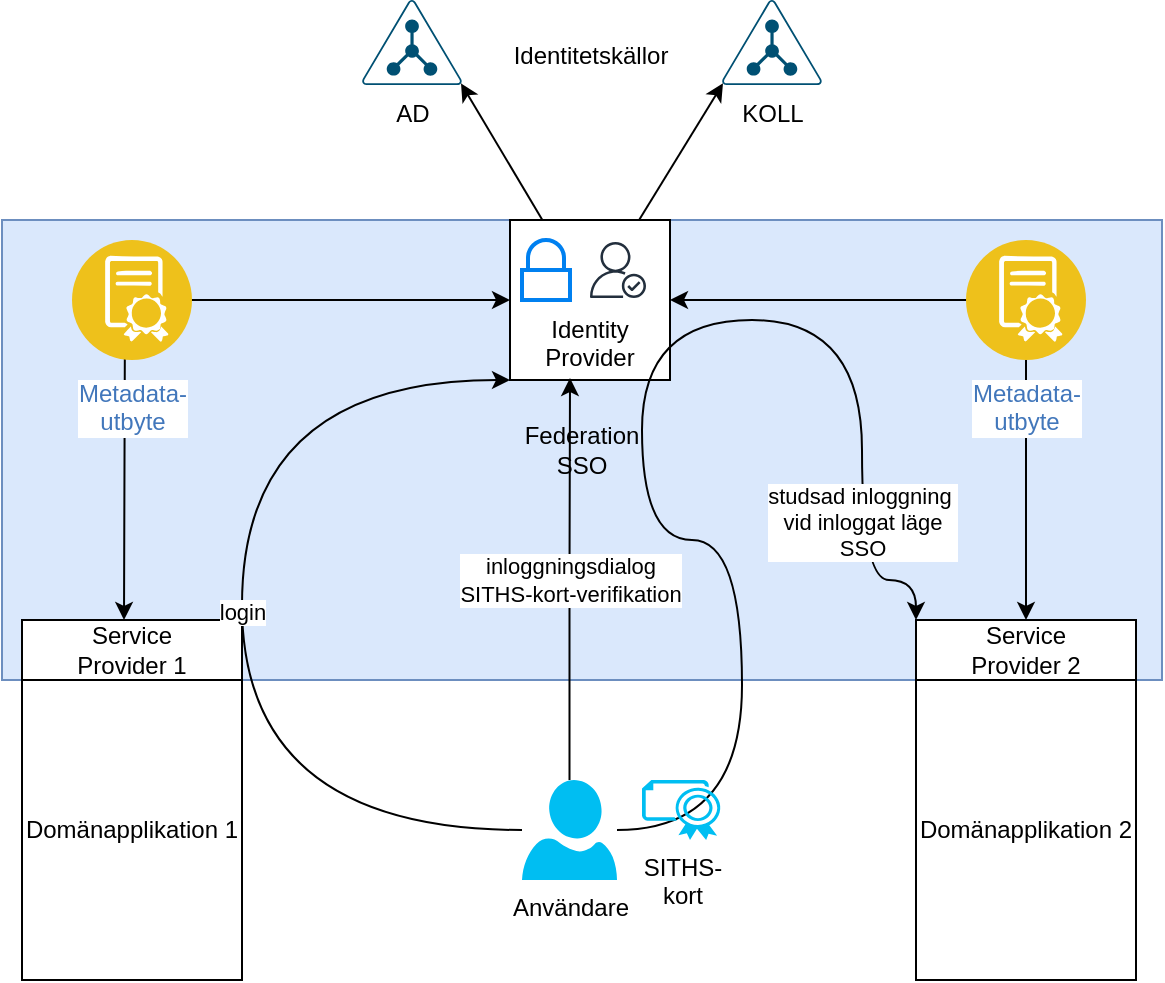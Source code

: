 <mxfile version="24.7.7">
  <diagram name="Sida-1" id="RdJLS9GGSDhxWauPwOrX">
    <mxGraphModel dx="1380" dy="763" grid="1" gridSize="10" guides="1" tooltips="1" connect="1" arrows="1" fold="1" page="1" pageScale="1" pageWidth="827" pageHeight="1169" math="0" shadow="0">
      <root>
        <mxCell id="0" />
        <mxCell id="1" parent="0" />
        <mxCell id="T-CoUlsQ0zNCIP5Rp3Ct-22" value="Federation&lt;div&gt;SSO&lt;/div&gt;" style="rounded=0;whiteSpace=wrap;html=1;fillColor=#dae8fc;strokeColor=#6c8ebf;" parent="1" vertex="1">
          <mxGeometry x="120" y="200" width="580" height="230" as="geometry" />
        </mxCell>
        <mxCell id="T-CoUlsQ0zNCIP5Rp3Ct-1" value="AD" style="points=[[0.5,0,0],[0.765,0.48,0],[0.99,0.98,0],[0.5,1,0],[0.01,0.98,0],[0.235,0.48,0]];verticalLabelPosition=bottom;sketch=0;html=1;verticalAlign=top;aspect=fixed;align=center;pointerEvents=1;shape=mxgraph.cisco19.ldap;fillColor=#005073;strokeColor=none;" parent="1" vertex="1">
          <mxGeometry x="300" y="90" width="50" height="42.5" as="geometry" />
        </mxCell>
        <mxCell id="T-CoUlsQ0zNCIP5Rp3Ct-2" value="KOLL" style="points=[[0.5,0,0],[0.765,0.48,0],[0.99,0.98,0],[0.5,1,0],[0.01,0.98,0],[0.235,0.48,0]];verticalLabelPosition=bottom;sketch=0;html=1;verticalAlign=top;aspect=fixed;align=center;pointerEvents=1;shape=mxgraph.cisco19.ldap;fillColor=#005073;strokeColor=none;" parent="1" vertex="1">
          <mxGeometry x="480" y="90" width="50" height="42.5" as="geometry" />
        </mxCell>
        <mxCell id="T-CoUlsQ0zNCIP5Rp3Ct-14" style="edgeStyle=orthogonalEdgeStyle;rounded=0;orthogonalLoop=1;jettySize=auto;html=1;startArrow=classic;startFill=1;" parent="1" source="T-CoUlsQ0zNCIP5Rp3Ct-3" target="T-CoUlsQ0zNCIP5Rp3Ct-12" edge="1">
          <mxGeometry relative="1" as="geometry" />
        </mxCell>
        <mxCell id="T-CoUlsQ0zNCIP5Rp3Ct-3" value="&lt;div&gt;&lt;br&gt;&lt;/div&gt;&lt;div&gt;&lt;br&gt;&lt;/div&gt;&lt;div&gt;&lt;br&gt;&lt;/div&gt;Identity&lt;div&gt;Provider&lt;/div&gt;" style="whiteSpace=wrap;html=1;aspect=fixed;" parent="1" vertex="1">
          <mxGeometry x="374" y="200" width="80" height="80" as="geometry" />
        </mxCell>
        <mxCell id="T-CoUlsQ0zNCIP5Rp3Ct-4" value="" style="html=1;verticalLabelPosition=bottom;align=center;labelBackgroundColor=#ffffff;verticalAlign=top;strokeWidth=2;strokeColor=#0080F0;shadow=0;dashed=0;shape=mxgraph.ios7.icons.locked;" parent="1" vertex="1">
          <mxGeometry x="380" y="210" width="24" height="30" as="geometry" />
        </mxCell>
        <mxCell id="T-CoUlsQ0zNCIP5Rp3Ct-5" value="" style="sketch=0;outlineConnect=0;fontColor=#232F3E;gradientColor=none;fillColor=#232F3D;strokeColor=none;dashed=0;verticalLabelPosition=bottom;verticalAlign=top;align=center;html=1;fontSize=12;fontStyle=0;aspect=fixed;pointerEvents=1;shape=mxgraph.aws4.authenticated_user;" parent="1" vertex="1">
          <mxGeometry x="414" y="211" width="28" height="28" as="geometry" />
        </mxCell>
        <mxCell id="T-CoUlsQ0zNCIP5Rp3Ct-6" style="rounded=0;orthogonalLoop=1;jettySize=auto;html=1;entryX=0.01;entryY=0.98;entryDx=0;entryDy=0;entryPerimeter=0;" parent="1" source="T-CoUlsQ0zNCIP5Rp3Ct-3" target="T-CoUlsQ0zNCIP5Rp3Ct-2" edge="1">
          <mxGeometry relative="1" as="geometry" />
        </mxCell>
        <mxCell id="T-CoUlsQ0zNCIP5Rp3Ct-7" style="rounded=0;orthogonalLoop=1;jettySize=auto;html=1;entryX=0.99;entryY=0.98;entryDx=0;entryDy=0;entryPerimeter=0;" parent="1" source="T-CoUlsQ0zNCIP5Rp3Ct-3" target="T-CoUlsQ0zNCIP5Rp3Ct-1" edge="1">
          <mxGeometry relative="1" as="geometry" />
        </mxCell>
        <mxCell id="T-CoUlsQ0zNCIP5Rp3Ct-8" value="Identitetskällor" style="text;html=1;align=center;verticalAlign=middle;resizable=0;points=[];autosize=1;strokeColor=none;fillColor=none;" parent="1" vertex="1">
          <mxGeometry x="364" y="102.5" width="100" height="30" as="geometry" />
        </mxCell>
        <mxCell id="T-CoUlsQ0zNCIP5Rp3Ct-10" value="Service&lt;div&gt;Provider 1&lt;/div&gt;" style="rounded=0;whiteSpace=wrap;html=1;" parent="1" vertex="1">
          <mxGeometry x="130" y="400" width="110" height="30" as="geometry" />
        </mxCell>
        <mxCell id="T-CoUlsQ0zNCIP5Rp3Ct-11" value="Domänapplikation 1" style="rounded=0;whiteSpace=wrap;html=1;" parent="1" vertex="1">
          <mxGeometry x="130" y="430" width="110" height="150" as="geometry" />
        </mxCell>
        <mxCell id="T-CoUlsQ0zNCIP5Rp3Ct-12" value="Service&lt;div&gt;Provider 2&lt;/div&gt;" style="rounded=0;whiteSpace=wrap;html=1;" parent="1" vertex="1">
          <mxGeometry x="577" y="400" width="110" height="30" as="geometry" />
        </mxCell>
        <mxCell id="T-CoUlsQ0zNCIP5Rp3Ct-13" value="Domänapplikation 2" style="rounded=0;whiteSpace=wrap;html=1;" parent="1" vertex="1">
          <mxGeometry x="577" y="430" width="110" height="150" as="geometry" />
        </mxCell>
        <mxCell id="T-CoUlsQ0zNCIP5Rp3Ct-15" value="Metadata-&lt;div&gt;utbyte&lt;/div&gt;" style="image;aspect=fixed;perimeter=ellipsePerimeter;html=1;align=center;shadow=0;dashed=0;fontColor=#4277BB;labelBackgroundColor=default;fontSize=12;spacingTop=3;image=img/lib/ibm/blockchain/smart_contract.svg;" parent="1" vertex="1">
          <mxGeometry x="602" y="210" width="60" height="60" as="geometry" />
        </mxCell>
        <mxCell id="T-CoUlsQ0zNCIP5Rp3Ct-16" style="edgeStyle=orthogonalEdgeStyle;rounded=0;orthogonalLoop=1;jettySize=auto;html=1;startArrow=classic;startFill=1;exitX=0;exitY=0.5;exitDx=0;exitDy=0;" parent="1" source="T-CoUlsQ0zNCIP5Rp3Ct-3" edge="1">
          <mxGeometry relative="1" as="geometry">
            <mxPoint x="40" y="240" as="sourcePoint" />
            <mxPoint x="181" y="400" as="targetPoint" />
          </mxGeometry>
        </mxCell>
        <mxCell id="T-CoUlsQ0zNCIP5Rp3Ct-17" value="Metadata-&lt;div&gt;utbyte&lt;/div&gt;" style="image;aspect=fixed;perimeter=ellipsePerimeter;html=1;align=center;shadow=0;dashed=0;fontColor=#4277BB;labelBackgroundColor=default;fontSize=12;spacingTop=3;image=img/lib/ibm/blockchain/smart_contract.svg;" parent="1" vertex="1">
          <mxGeometry x="155" y="210" width="60" height="60" as="geometry" />
        </mxCell>
        <mxCell id="trAEXEHgNY-A63-KypLn-1" value="login" style="edgeStyle=orthogonalEdgeStyle;rounded=0;orthogonalLoop=1;jettySize=auto;html=1;entryX=0;entryY=1;entryDx=0;entryDy=0;curved=1;" edge="1" parent="1" source="T-CoUlsQ0zNCIP5Rp3Ct-19" target="T-CoUlsQ0zNCIP5Rp3Ct-3">
          <mxGeometry relative="1" as="geometry">
            <Array as="points">
              <mxPoint x="240" y="505" />
              <mxPoint x="240" y="280" />
            </Array>
          </mxGeometry>
        </mxCell>
        <mxCell id="trAEXEHgNY-A63-KypLn-3" value="studsad inloggning&amp;nbsp;&lt;div&gt;vid inloggat läge&lt;/div&gt;&lt;div&gt;SSO&lt;/div&gt;" style="edgeStyle=orthogonalEdgeStyle;rounded=0;orthogonalLoop=1;jettySize=auto;html=1;entryX=0;entryY=0;entryDx=0;entryDy=0;curved=1;" edge="1" parent="1" source="T-CoUlsQ0zNCIP5Rp3Ct-19" target="T-CoUlsQ0zNCIP5Rp3Ct-12">
          <mxGeometry x="0.765" relative="1" as="geometry">
            <Array as="points">
              <mxPoint x="490" y="505" />
              <mxPoint x="490" y="360" />
              <mxPoint x="440" y="360" />
              <mxPoint x="440" y="250" />
              <mxPoint x="550" y="250" />
              <mxPoint x="550" y="380" />
              <mxPoint x="577" y="380" />
            </Array>
            <mxPoint y="1" as="offset" />
          </mxGeometry>
        </mxCell>
        <mxCell id="T-CoUlsQ0zNCIP5Rp3Ct-19" value="Användare" style="verticalLabelPosition=bottom;html=1;verticalAlign=top;align=center;strokeColor=none;fillColor=#00BEF2;shape=mxgraph.azure.user;" parent="1" vertex="1">
          <mxGeometry x="380" y="480" width="47.5" height="50" as="geometry" />
        </mxCell>
        <mxCell id="T-CoUlsQ0zNCIP5Rp3Ct-20" value="SITHS-&lt;div&gt;kort&lt;/div&gt;" style="verticalLabelPosition=bottom;html=1;verticalAlign=top;align=center;strokeColor=none;fillColor=#00BEF2;shape=mxgraph.azure.certificate;pointerEvents=1;" parent="1" vertex="1">
          <mxGeometry x="440" y="480" width="40" height="30" as="geometry" />
        </mxCell>
        <mxCell id="trAEXEHgNY-A63-KypLn-2" value="inloggningsdialog&lt;div&gt;SITHS-kort-verifikation&lt;/div&gt;" style="edgeStyle=orthogonalEdgeStyle;rounded=0;orthogonalLoop=1;jettySize=auto;html=1;entryX=0.375;entryY=0.988;entryDx=0;entryDy=0;entryPerimeter=0;" edge="1" parent="1" source="T-CoUlsQ0zNCIP5Rp3Ct-19" target="T-CoUlsQ0zNCIP5Rp3Ct-3">
          <mxGeometry relative="1" as="geometry" />
        </mxCell>
      </root>
    </mxGraphModel>
  </diagram>
</mxfile>
